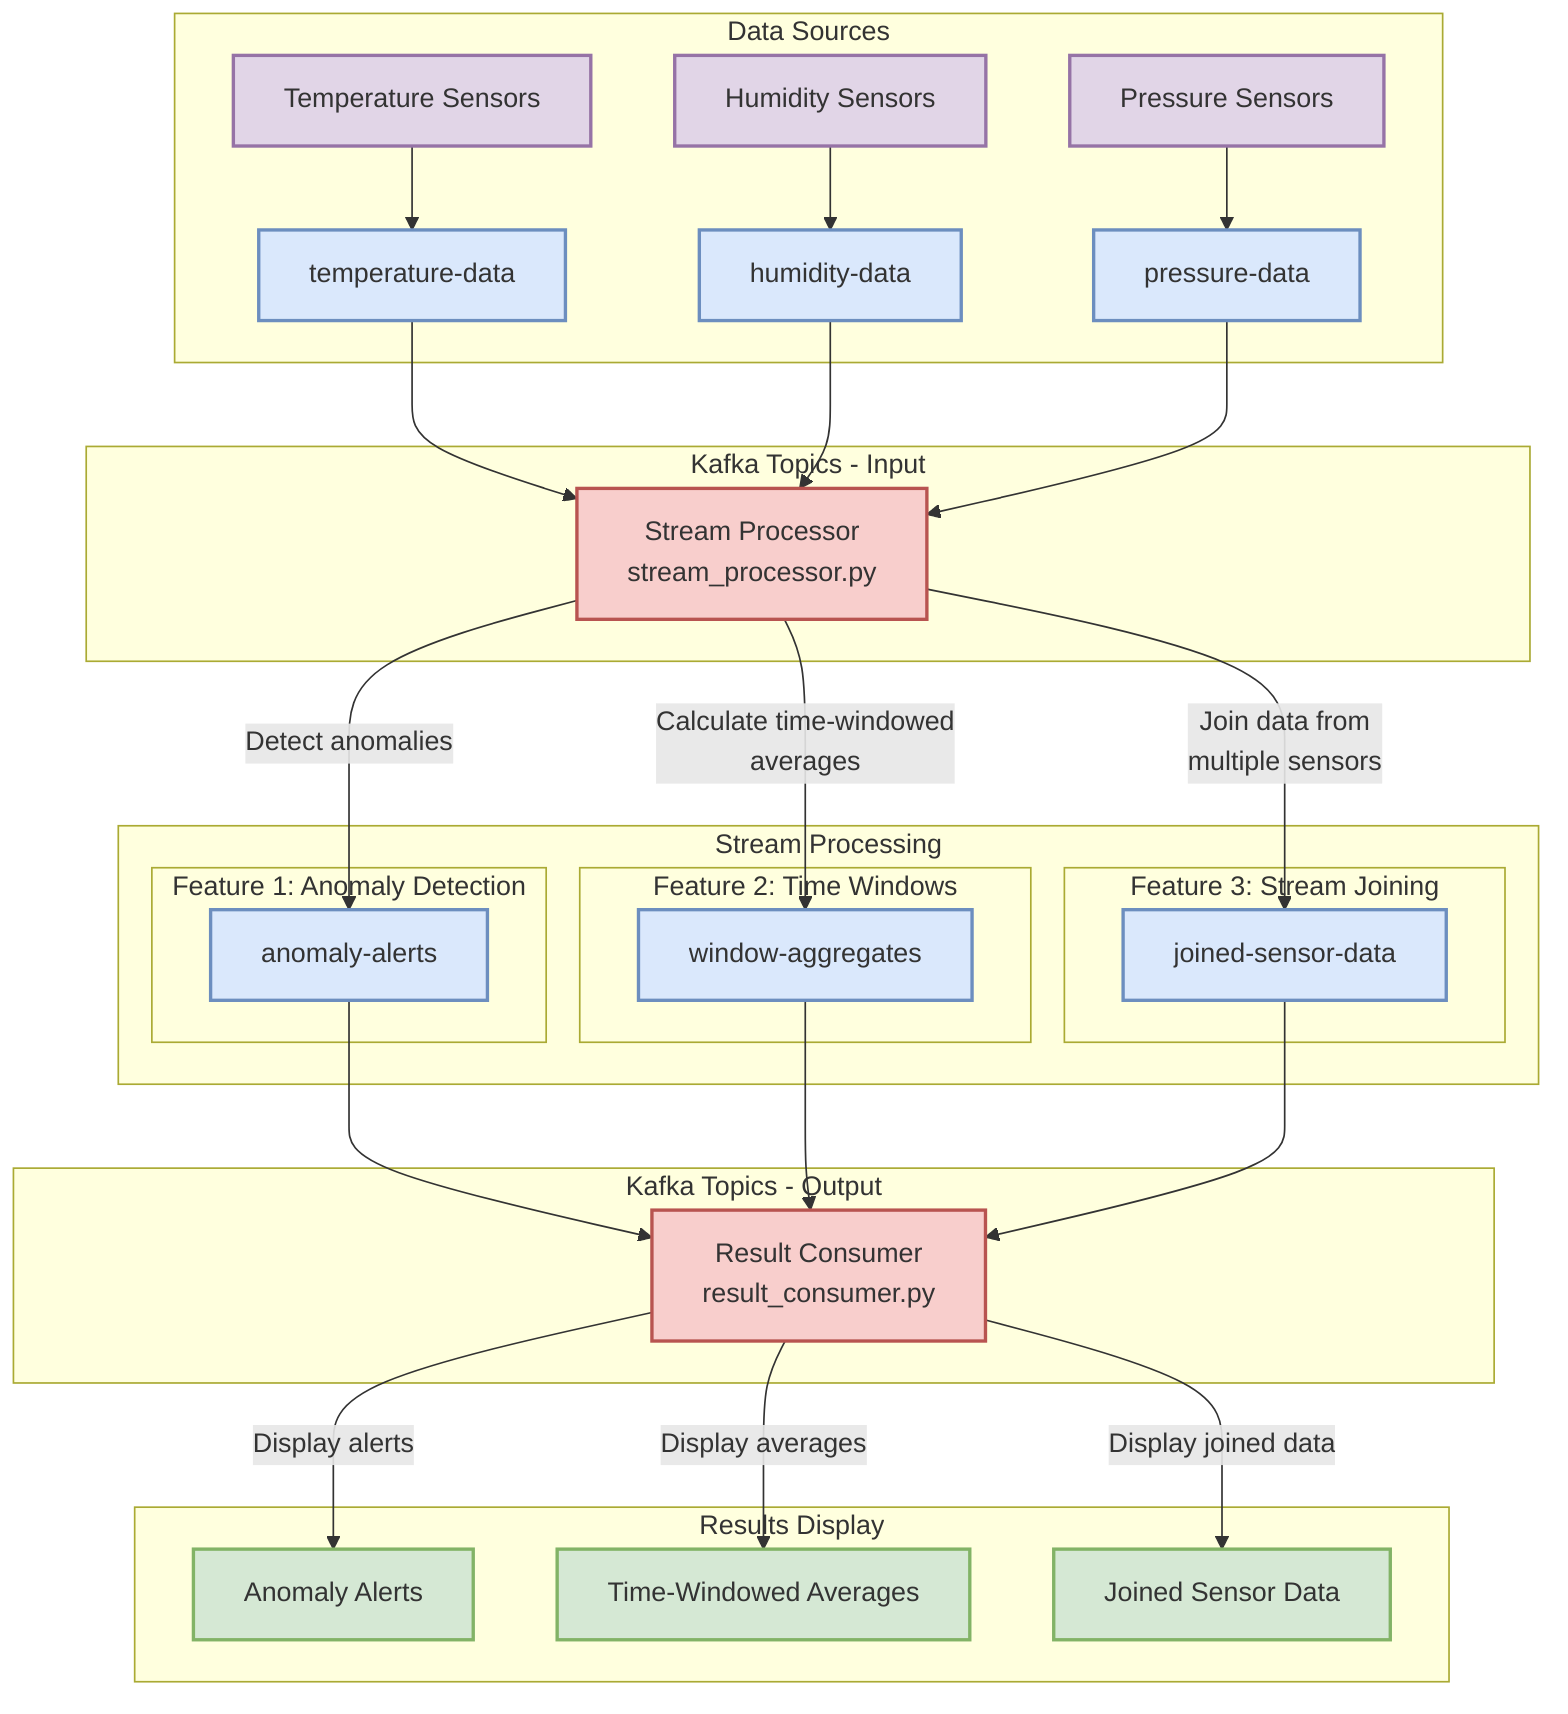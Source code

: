 graph TD
    subgraph "Data Sources"
        TempSensor["Temperature Sensors"] --> TempTopic
        HumSensor["Humidity Sensors"] --> HumTopic
        PresSensor["Pressure Sensors"] --> PresTopic
    end
    
    subgraph "Kafka Topics - Input"
        TempTopic["temperature-data"] --> StreamProc
        HumTopic["humidity-data"] --> StreamProc
        PresTopic["pressure-data"] --> StreamProc
    end
    
    subgraph "Stream Processing"
        StreamProc["Stream Processor<br/>stream_processor.py"]
        
        subgraph "Feature 1: Anomaly Detection"
            StreamProc --> |"Detect anomalies"| AlertsTopic["anomaly-alerts"]
        end
        
        subgraph "Feature 2: Time Windows"
            StreamProc --> |"Calculate time-windowed<br/>averages"| WindowTopic["window-aggregates"]
        end
        
        subgraph "Feature 3: Stream Joining"
            StreamProc --> |"Join data from<br/>multiple sensors"| JoinedTopic["joined-sensor-data"]
        end
    end
    
    subgraph "Kafka Topics - Output"
        AlertsTopic --> ResultConsumer
        WindowTopic --> ResultConsumer
        JoinedTopic --> ResultConsumer
    end
    
    subgraph "Results Display"
        ResultConsumer["Result Consumer<br/>result_consumer.py"]
        ResultConsumer --> |"Display alerts"| AlertDisplay["Anomaly Alerts"]
        ResultConsumer --> |"Display averages"| AvgDisplay["Time-Windowed Averages"]
        ResultConsumer --> |"Display joined data"| JoinDisplay["Joined Sensor Data"]
    end
    
    classDef sensor fill:#e1d5e7,stroke:#9673a6,stroke-width:2px;
    classDef topic fill:#dae8fc,stroke:#6c8ebf,stroke-width:2px;
    classDef processor fill:#f8cecc,stroke:#b85450,stroke-width:2px;
    classDef output fill:#d5e8d4,stroke:#82b366,stroke-width:2px;
    
    class TempSensor,HumSensor,PresSensor sensor;
    class TempTopic,HumTopic,PresTopic,AlertsTopic,WindowTopic,JoinedTopic topic;
    class StreamProc,ResultConsumer processor;
    class AlertDisplay,AvgDisplay,JoinDisplay output;